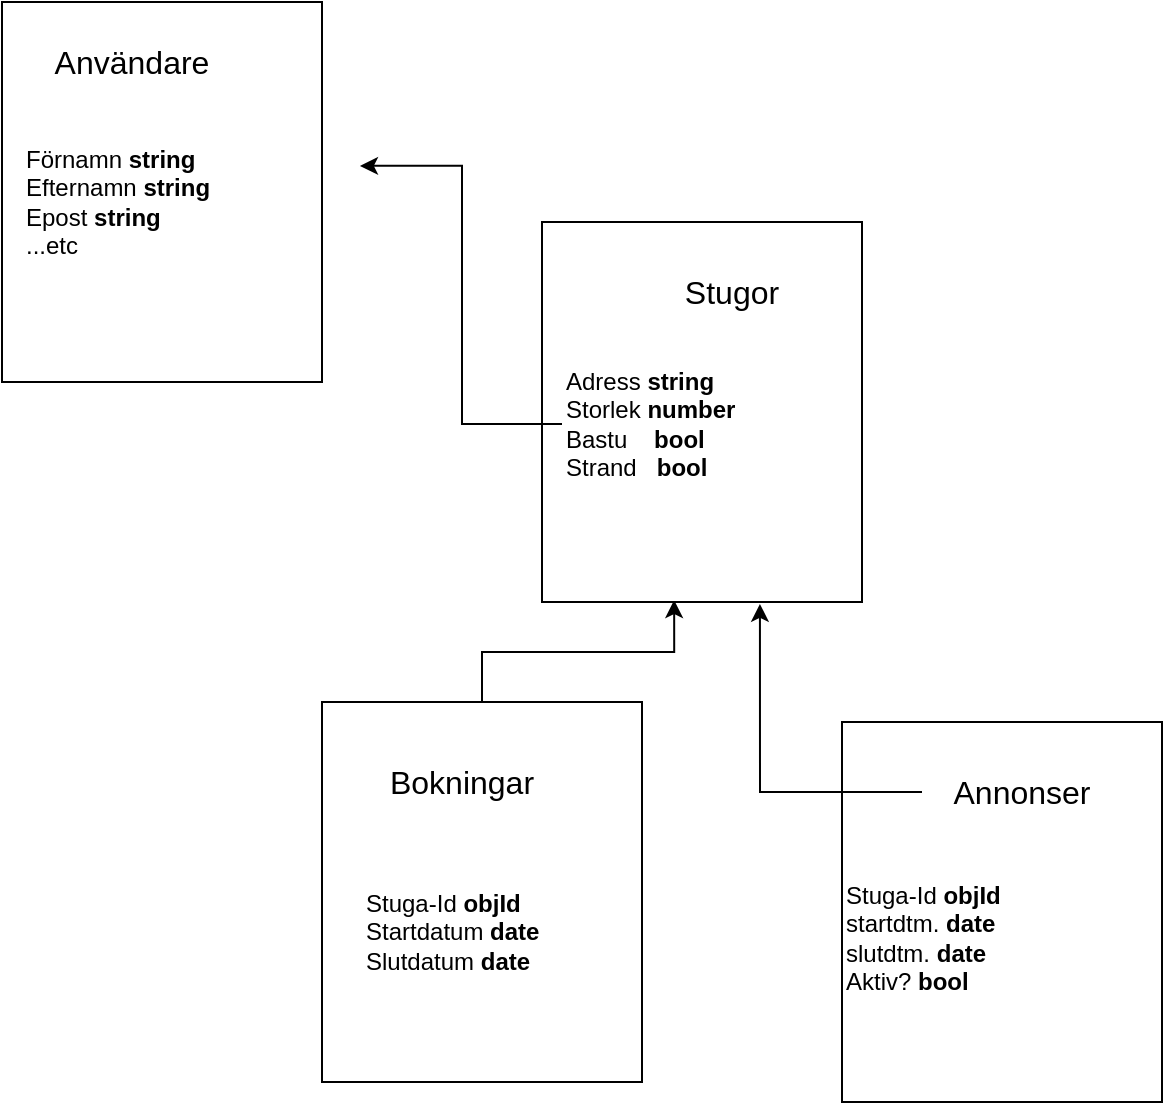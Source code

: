 <mxfile version="13.6.6"><diagram id="fV3PDUIZJ8G53Ub972So" name="Page-1"><mxGraphModel dx="1375" dy="803" grid="1" gridSize="10" guides="1" tooltips="1" connect="1" arrows="1" fold="1" page="1" pageScale="1" pageWidth="850" pageHeight="1100" math="0" shadow="0"><root><mxCell id="0"/><mxCell id="1" parent="0"/><mxCell id="l_3xyYRhYpfBJusb-Bnp-10" value="" style="rounded=0;whiteSpace=wrap;html=1;" vertex="1" parent="1"><mxGeometry x="520" y="460" width="160" height="190" as="geometry"/></mxCell><mxCell id="l_3xyYRhYpfBJusb-Bnp-17" style="edgeStyle=orthogonalEdgeStyle;rounded=0;orthogonalLoop=1;jettySize=auto;html=1;exitX=0.5;exitY=0;exitDx=0;exitDy=0;entryX=0.413;entryY=0.995;entryDx=0;entryDy=0;entryPerimeter=0;" edge="1" parent="1" source="l_3xyYRhYpfBJusb-Bnp-8" target="l_3xyYRhYpfBJusb-Bnp-9"><mxGeometry relative="1" as="geometry"/></mxCell><mxCell id="l_3xyYRhYpfBJusb-Bnp-8" value="" style="rounded=0;whiteSpace=wrap;html=1;" vertex="1" parent="1"><mxGeometry x="260" y="450" width="160" height="190" as="geometry"/></mxCell><mxCell id="l_3xyYRhYpfBJusb-Bnp-9" value="" style="rounded=0;whiteSpace=wrap;html=1;" vertex="1" parent="1"><mxGeometry x="370" y="210" width="160" height="190" as="geometry"/></mxCell><mxCell id="l_3xyYRhYpfBJusb-Bnp-7" value="" style="rounded=0;whiteSpace=wrap;html=1;" vertex="1" parent="1"><mxGeometry x="100" y="100" width="160" height="190" as="geometry"/></mxCell><mxCell id="l_3xyYRhYpfBJusb-Bnp-1" value="&lt;font style=&quot;font-size: 16px&quot;&gt;Användare&lt;/font&gt;" style="text;html=1;strokeColor=none;fillColor=none;align=center;verticalAlign=middle;whiteSpace=wrap;rounded=0;" vertex="1" parent="1"><mxGeometry x="110" y="100" width="110" height="60" as="geometry"/></mxCell><mxCell id="l_3xyYRhYpfBJusb-Bnp-2" value="&lt;font style=&quot;font-size: 16px&quot;&gt;Stugor&lt;/font&gt;" style="text;html=1;strokeColor=none;fillColor=none;align=center;verticalAlign=middle;whiteSpace=wrap;rounded=0;" vertex="1" parent="1"><mxGeometry x="420" y="230" width="90" height="30" as="geometry"/></mxCell><mxCell id="l_3xyYRhYpfBJusb-Bnp-3" value="&lt;font style=&quot;font-size: 16px&quot;&gt;Bokningar&lt;/font&gt;" style="text;html=1;strokeColor=none;fillColor=none;align=center;verticalAlign=middle;whiteSpace=wrap;rounded=0;" vertex="1" parent="1"><mxGeometry x="270" y="470" width="120" height="40" as="geometry"/></mxCell><mxCell id="l_3xyYRhYpfBJusb-Bnp-18" style="edgeStyle=orthogonalEdgeStyle;rounded=0;orthogonalLoop=1;jettySize=auto;html=1;entryX=0.681;entryY=1.005;entryDx=0;entryDy=0;entryPerimeter=0;" edge="1" parent="1" source="l_3xyYRhYpfBJusb-Bnp-4" target="l_3xyYRhYpfBJusb-Bnp-9"><mxGeometry relative="1" as="geometry"/></mxCell><mxCell id="l_3xyYRhYpfBJusb-Bnp-4" value="&lt;font style=&quot;font-size: 16px&quot;&gt;Annonser&lt;/font&gt;" style="text;html=1;strokeColor=none;fillColor=none;align=center;verticalAlign=middle;whiteSpace=wrap;rounded=0;" vertex="1" parent="1"><mxGeometry x="560" y="470" width="100" height="50" as="geometry"/></mxCell><mxCell id="l_3xyYRhYpfBJusb-Bnp-11" value="&lt;div align=&quot;left&quot;&gt;Förnamn &lt;b&gt;string&lt;/b&gt;&lt;br&gt;&lt;/div&gt;&lt;div align=&quot;left&quot;&gt;Efternamn &lt;b&gt;string&lt;/b&gt;&lt;br&gt;&lt;/div&gt;&lt;div align=&quot;left&quot;&gt;Epost &lt;b&gt;string&lt;/b&gt;&lt;br&gt;&lt;/div&gt;&lt;div align=&quot;left&quot;&gt;...etc&lt;br&gt;&lt;/div&gt;" style="text;html=1;strokeColor=none;fillColor=none;align=left;verticalAlign=middle;whiteSpace=wrap;rounded=0;" vertex="1" parent="1"><mxGeometry x="110" y="130" width="170" height="140" as="geometry"/></mxCell><mxCell id="l_3xyYRhYpfBJusb-Bnp-16" style="edgeStyle=orthogonalEdgeStyle;rounded=0;orthogonalLoop=1;jettySize=auto;html=1;entryX=0.994;entryY=0.371;entryDx=0;entryDy=0;entryPerimeter=0;" edge="1" parent="1" source="l_3xyYRhYpfBJusb-Bnp-12" target="l_3xyYRhYpfBJusb-Bnp-11"><mxGeometry relative="1" as="geometry"/></mxCell><mxCell id="l_3xyYRhYpfBJusb-Bnp-12" value="&lt;div&gt;Adress &lt;b&gt;string&lt;/b&gt;&lt;br&gt;&lt;/div&gt;&lt;div&gt;Storlek &lt;b&gt;number&lt;/b&gt;&lt;br&gt;&lt;/div&gt;&lt;div&gt;Bastu&amp;nbsp;&amp;nbsp;&amp;nbsp; &lt;b&gt;bool&lt;/b&gt;&lt;br&gt;&lt;/div&gt;&lt;div&gt;Strand&amp;nbsp;&amp;nbsp; &lt;b&gt;bool&lt;br&gt;&lt;/b&gt;&lt;/div&gt;" style="text;html=1;strokeColor=none;fillColor=none;align=left;verticalAlign=middle;whiteSpace=wrap;rounded=0;" vertex="1" parent="1"><mxGeometry x="380" y="271" width="150" height="80" as="geometry"/></mxCell><mxCell id="l_3xyYRhYpfBJusb-Bnp-13" value="&lt;div align=&quot;left&quot;&gt;Stuga-Id &lt;b&gt;objId&lt;/b&gt;&lt;br&gt;&lt;/div&gt;&lt;div align=&quot;left&quot;&gt;Startdatum &lt;b&gt;date&lt;/b&gt;&lt;br&gt;&lt;/div&gt;&lt;div align=&quot;left&quot;&gt;Slutdatum &lt;b&gt;date&lt;/b&gt;&lt;br&gt;&lt;/div&gt;" style="text;html=1;strokeColor=none;fillColor=none;align=left;verticalAlign=middle;whiteSpace=wrap;rounded=0;" vertex="1" parent="1"><mxGeometry x="280" y="530" width="140" height="70" as="geometry"/></mxCell><mxCell id="l_3xyYRhYpfBJusb-Bnp-14" value="&lt;div&gt;Stuga-Id &lt;b&gt;objId&lt;/b&gt;&lt;br&gt;&lt;/div&gt;&lt;div&gt;startdtm. &lt;b&gt;date&lt;/b&gt;&lt;br&gt;&lt;/div&gt;&lt;div&gt;slutdtm. &lt;b&gt;date&lt;/b&gt;&lt;br&gt;&lt;/div&gt;&lt;div&gt;Aktiv? &lt;b&gt;bool&lt;/b&gt;&lt;br&gt;&lt;/div&gt;" style="text;html=1;strokeColor=none;fillColor=none;align=left;verticalAlign=middle;whiteSpace=wrap;rounded=0;" vertex="1" parent="1"><mxGeometry x="520" y="505" width="160" height="125" as="geometry"/></mxCell></root></mxGraphModel></diagram></mxfile>